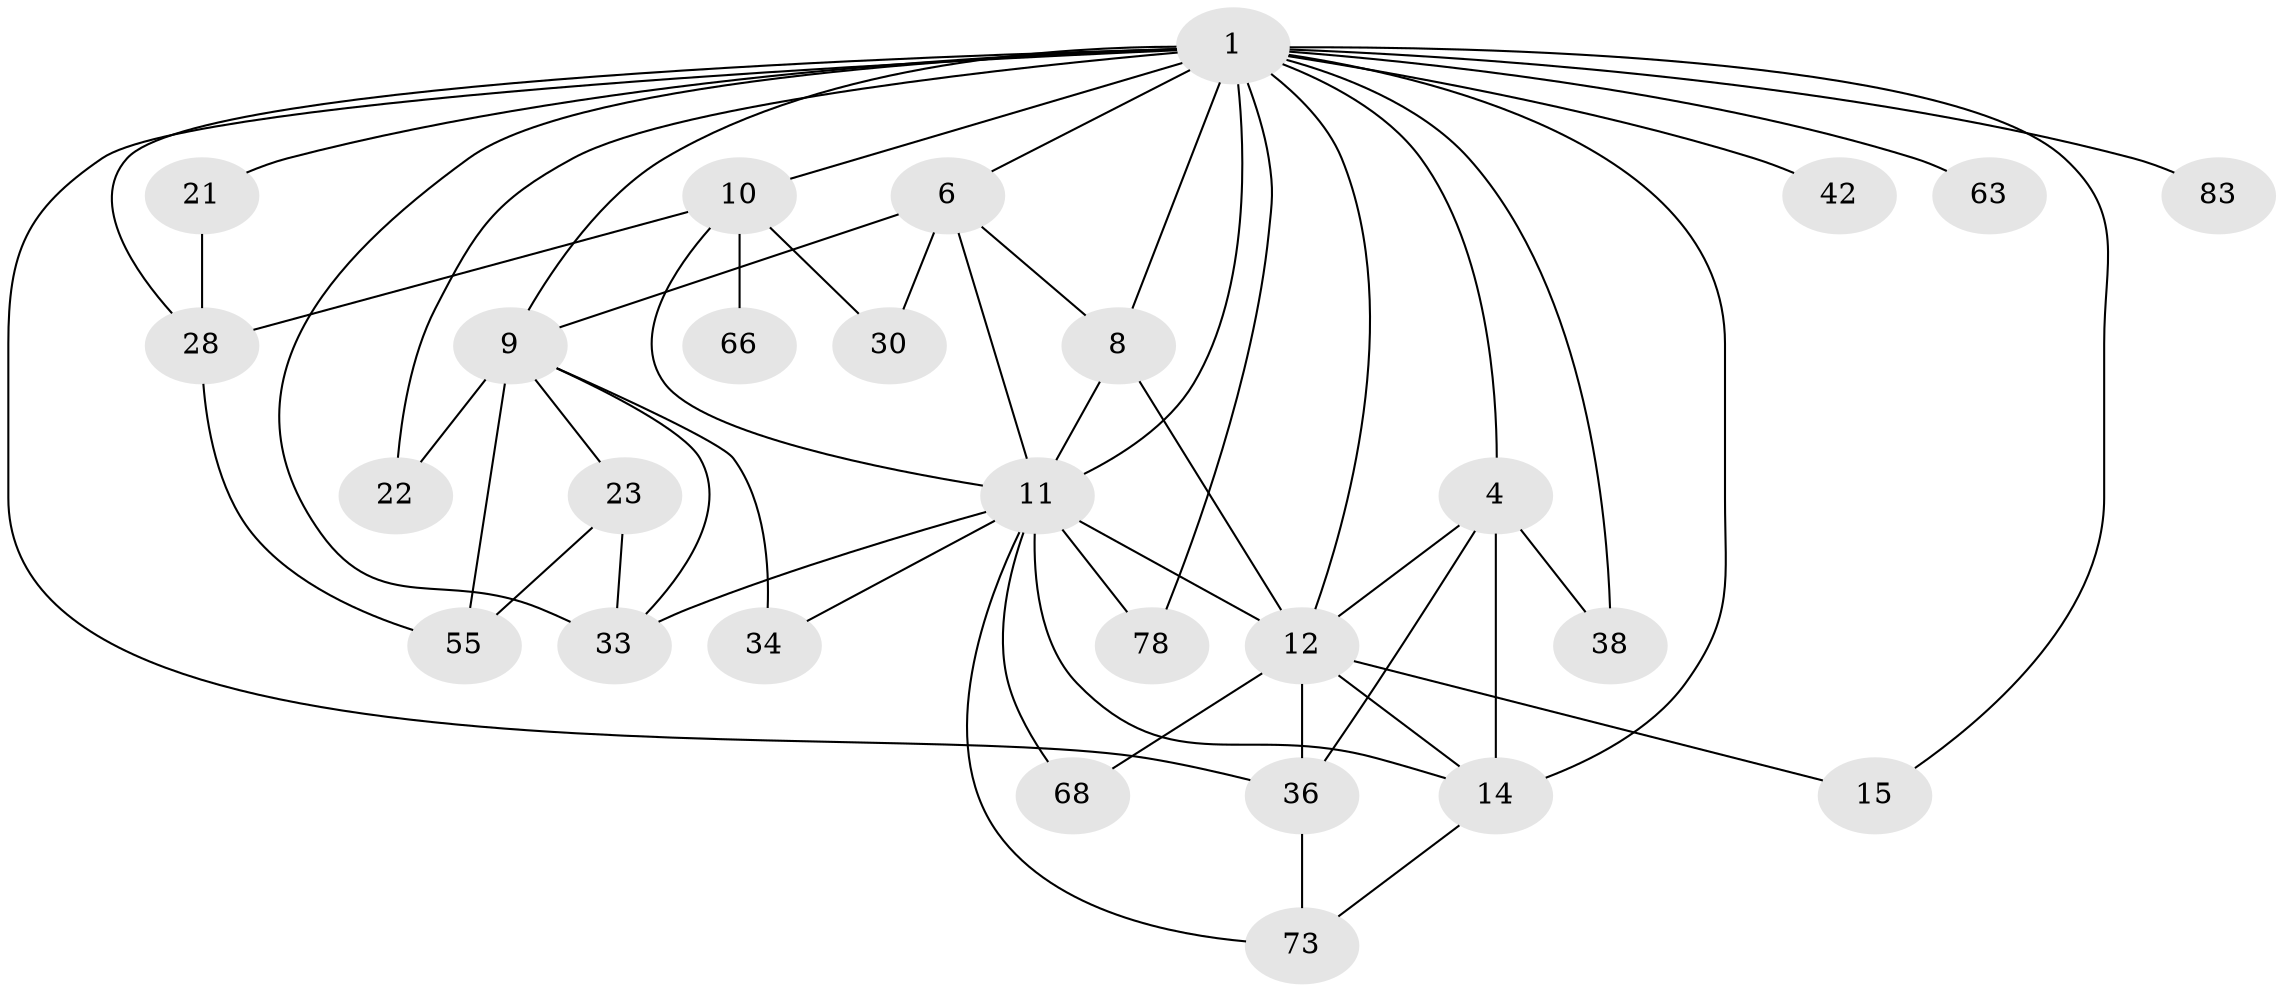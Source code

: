 // original degree distribution, {6: 0.044444444444444446, 7: 0.044444444444444446, 9: 0.011111111111111112, 4: 0.16666666666666666, 3: 0.2111111111111111, 2: 0.32222222222222224, 5: 0.03333333333333333, 1: 0.16666666666666666}
// Generated by graph-tools (version 1.1) at 2025/16/03/04/25 18:16:52]
// undirected, 27 vertices, 55 edges
graph export_dot {
graph [start="1"]
  node [color=gray90,style=filled];
  1 [super="+61+2+32"];
  4 [super="+31+5"];
  6 [super="+41+19"];
  8 [super="+90+47"];
  9 [super="+16"];
  10;
  11 [super="+13+67+17+77"];
  12 [super="+69+70"];
  14 [super="+80+26"];
  15 [super="+20"];
  21;
  22 [super="+64"];
  23;
  28 [super="+39+29"];
  30;
  33 [super="+46"];
  34;
  36 [super="+48+75"];
  38 [super="+76"];
  42;
  55;
  63;
  66;
  68;
  73 [super="+74"];
  78;
  83;
  1 -- 14 [weight=4];
  1 -- 15;
  1 -- 9 [weight=3];
  1 -- 4 [weight=2];
  1 -- 6;
  1 -- 8 [weight=3];
  1 -- 10;
  1 -- 11 [weight=3];
  1 -- 12;
  1 -- 78;
  1 -- 83;
  1 -- 21 [weight=2];
  1 -- 22;
  1 -- 36;
  1 -- 42;
  1 -- 63;
  1 -- 33;
  1 -- 38;
  1 -- 28;
  4 -- 36;
  4 -- 12;
  4 -- 38;
  4 -- 14 [weight=2];
  6 -- 8;
  6 -- 9 [weight=2];
  6 -- 11;
  6 -- 30;
  8 -- 12;
  8 -- 11;
  9 -- 34;
  9 -- 55;
  9 -- 22;
  9 -- 23;
  9 -- 33;
  10 -- 28;
  10 -- 30;
  10 -- 66;
  10 -- 11;
  11 -- 34;
  11 -- 33;
  11 -- 78;
  11 -- 14;
  11 -- 68;
  11 -- 73;
  11 -- 12;
  12 -- 68;
  12 -- 14 [weight=2];
  12 -- 36;
  12 -- 15;
  14 -- 73;
  21 -- 28;
  23 -- 55;
  23 -- 33;
  28 -- 55;
  36 -- 73;
}
